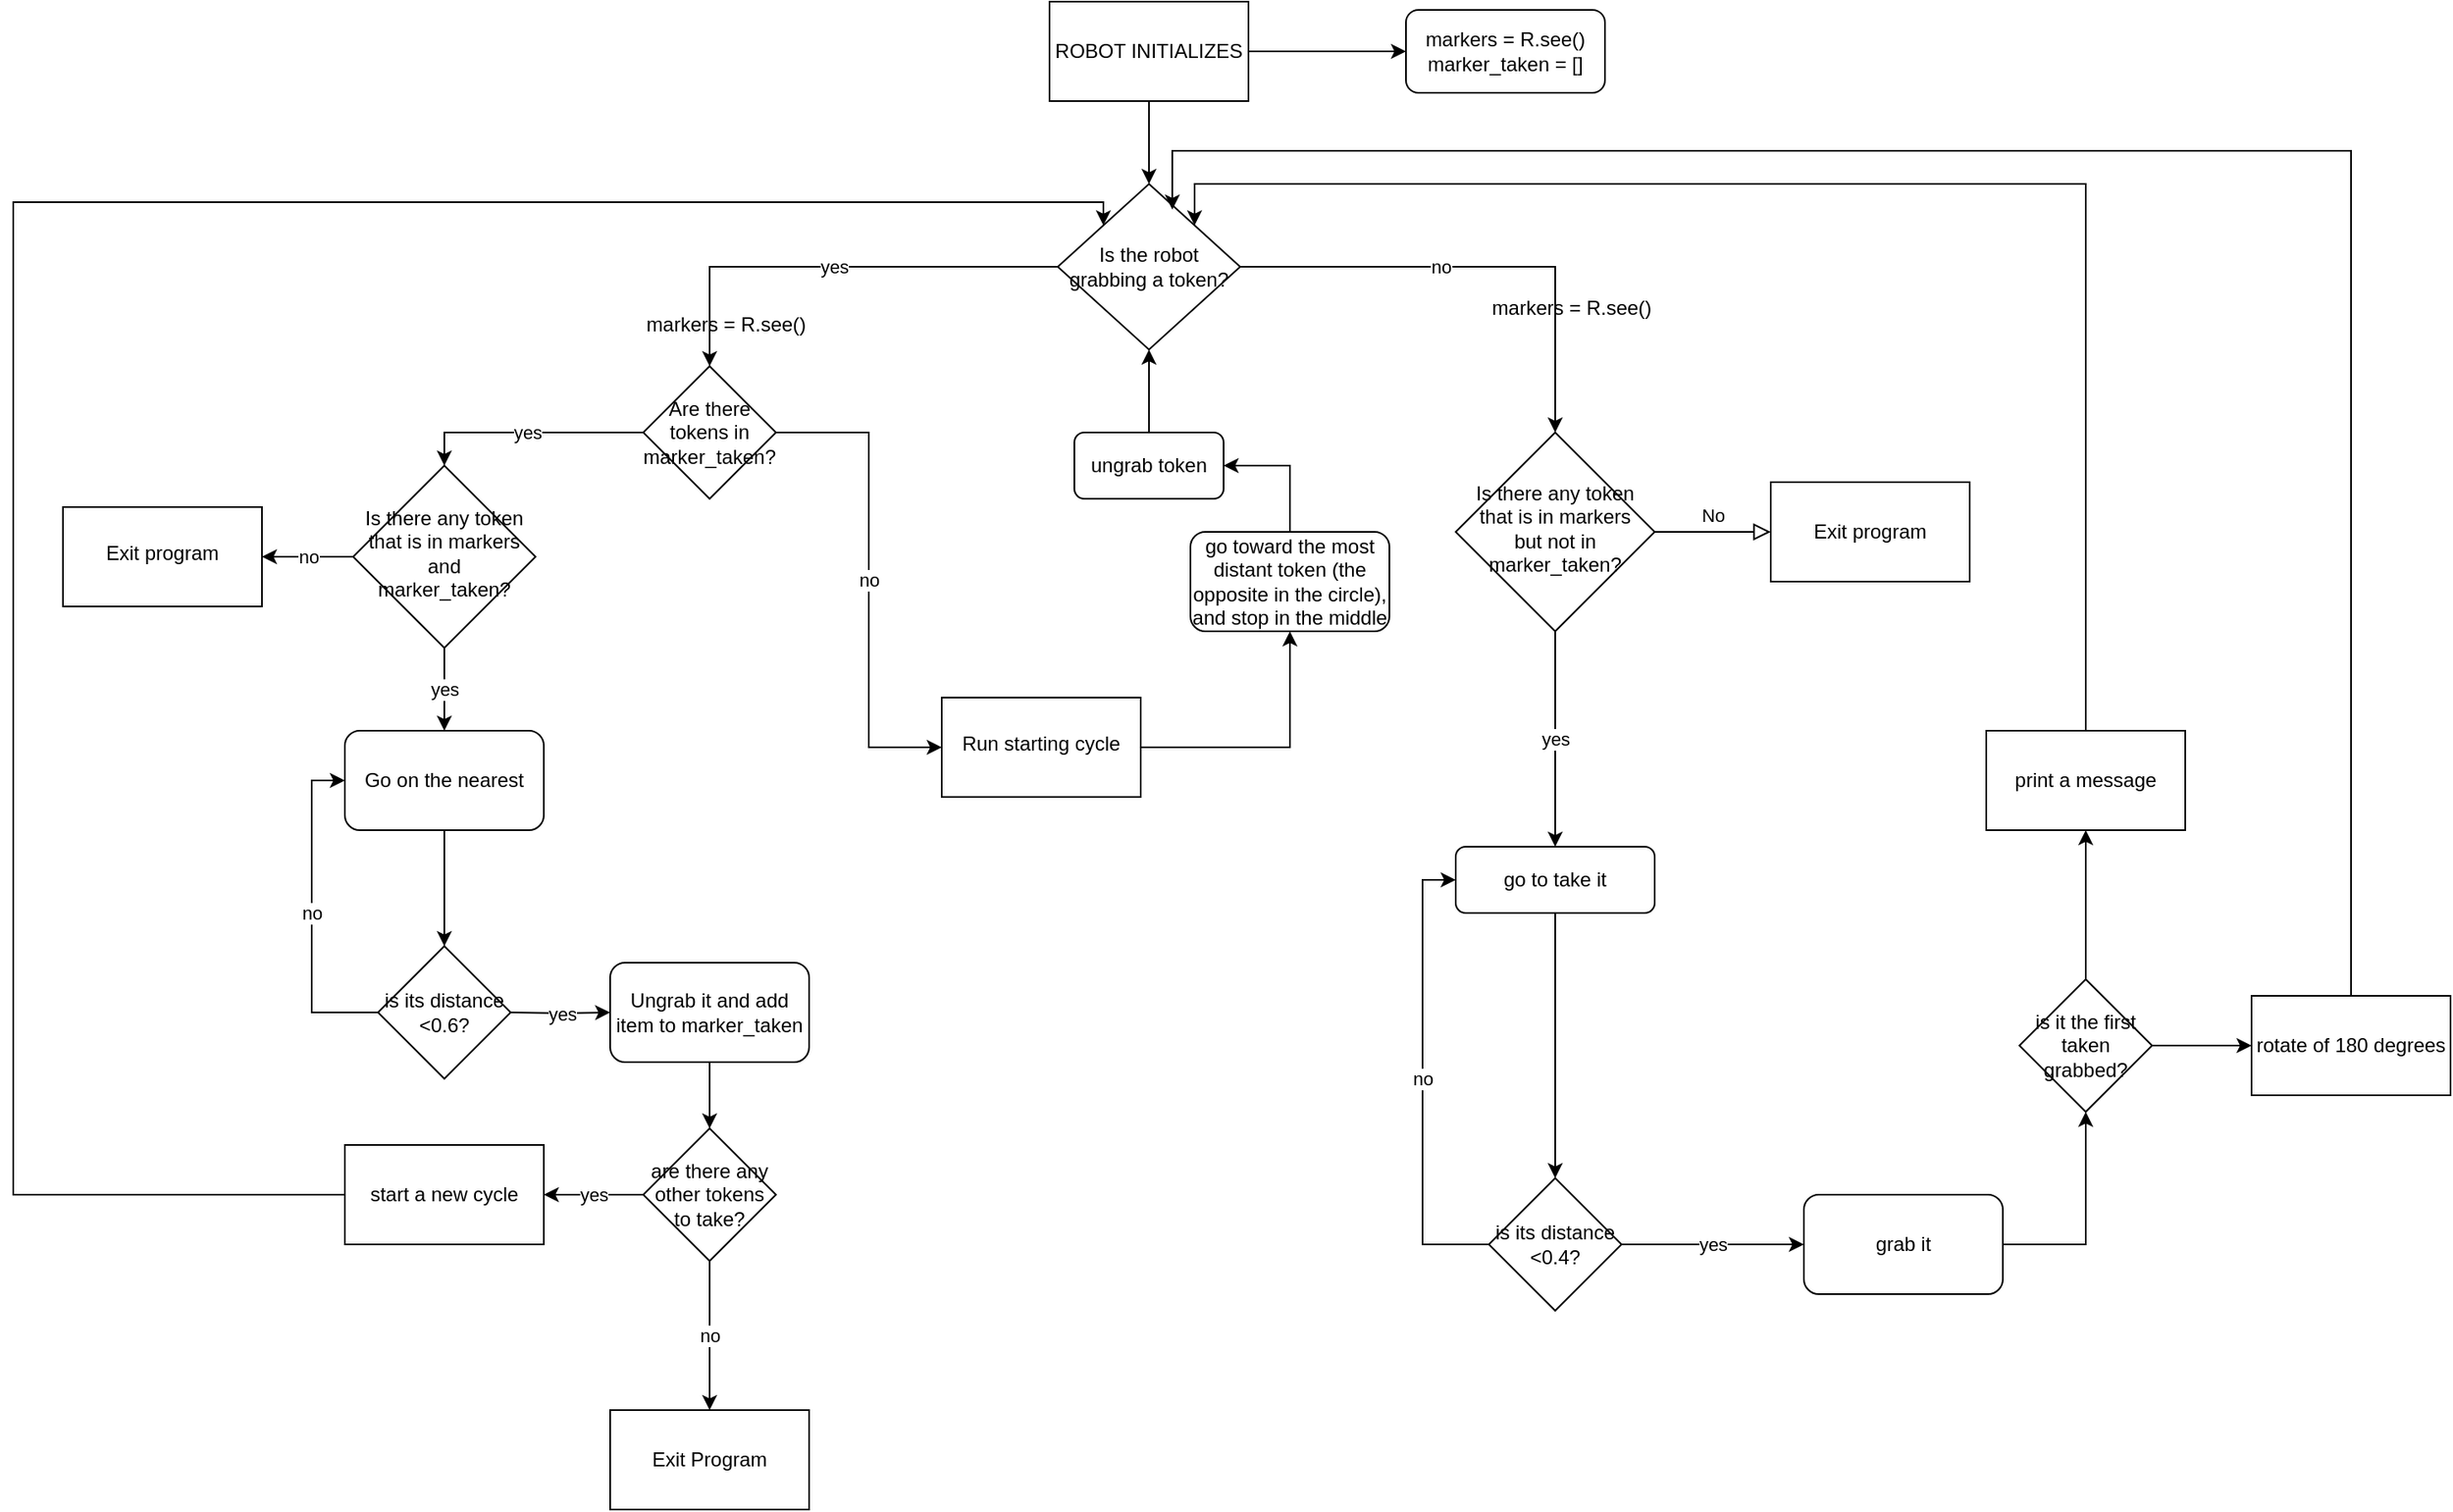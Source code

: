 <mxfile version="22.0.8" type="github">
  <diagram id="C5RBs43oDa-KdzZeNtuy" name="Page-1">
    <mxGraphModel dx="3080" dy="1277" grid="1" gridSize="10" guides="1" tooltips="1" connect="1" arrows="1" fold="1" page="1" pageScale="1" pageWidth="827" pageHeight="1169" math="0" shadow="0">
      <root>
        <mxCell id="WIyWlLk6GJQsqaUBKTNV-0" />
        <mxCell id="WIyWlLk6GJQsqaUBKTNV-1" parent="WIyWlLk6GJQsqaUBKTNV-0" />
        <mxCell id="WIyWlLk6GJQsqaUBKTNV-3" value="&lt;div&gt;markers = R.see()&lt;/div&gt;&lt;div&gt;marker_taken = []&lt;br&gt;&lt;/div&gt;" style="rounded=1;whiteSpace=wrap;html=1;fontSize=12;glass=0;strokeWidth=1;shadow=0;" parent="WIyWlLk6GJQsqaUBKTNV-1" vertex="1">
          <mxGeometry x="710" y="55" width="120" height="50" as="geometry" />
        </mxCell>
        <mxCell id="WIyWlLk6GJQsqaUBKTNV-5" value="No" style="edgeStyle=orthogonalEdgeStyle;rounded=0;html=1;jettySize=auto;orthogonalLoop=1;fontSize=11;endArrow=block;endFill=0;endSize=8;strokeWidth=1;shadow=0;labelBackgroundColor=none;" parent="WIyWlLk6GJQsqaUBKTNV-1" source="WIyWlLk6GJQsqaUBKTNV-6" target="lIqA0gHBdLy89TZlDavp-29" edge="1">
          <mxGeometry y="10" relative="1" as="geometry">
            <mxPoint as="offset" />
            <mxPoint x="940" y="370" as="targetPoint" />
          </mxGeometry>
        </mxCell>
        <mxCell id="lIqA0gHBdLy89TZlDavp-9" value="yes" style="edgeStyle=orthogonalEdgeStyle;rounded=0;orthogonalLoop=1;jettySize=auto;html=1;entryX=0.5;entryY=0;entryDx=0;entryDy=0;" parent="WIyWlLk6GJQsqaUBKTNV-1" source="WIyWlLk6GJQsqaUBKTNV-6" target="WIyWlLk6GJQsqaUBKTNV-11" edge="1">
          <mxGeometry relative="1" as="geometry">
            <mxPoint x="800.0" y="480" as="targetPoint" />
          </mxGeometry>
        </mxCell>
        <mxCell id="WIyWlLk6GJQsqaUBKTNV-6" value="Is there any token that is in markers but not in marker_taken?" style="rhombus;whiteSpace=wrap;html=1;shadow=0;fontFamily=Helvetica;fontSize=12;align=center;strokeWidth=1;spacing=6;spacingTop=-4;" parent="WIyWlLk6GJQsqaUBKTNV-1" vertex="1">
          <mxGeometry x="740" y="310" width="120" height="120" as="geometry" />
        </mxCell>
        <mxCell id="vHtTvjR8Igylle6YmEUF-21" value="" style="edgeStyle=orthogonalEdgeStyle;rounded=0;orthogonalLoop=1;jettySize=auto;html=1;" parent="WIyWlLk6GJQsqaUBKTNV-1" source="WIyWlLk6GJQsqaUBKTNV-11" edge="1">
          <mxGeometry relative="1" as="geometry">
            <mxPoint x="800" y="760" as="targetPoint" />
          </mxGeometry>
        </mxCell>
        <mxCell id="WIyWlLk6GJQsqaUBKTNV-11" value="go to take it" style="rounded=1;whiteSpace=wrap;html=1;fontSize=12;glass=0;strokeWidth=1;shadow=0;" parent="WIyWlLk6GJQsqaUBKTNV-1" vertex="1">
          <mxGeometry x="740" y="560" width="120" height="40" as="geometry" />
        </mxCell>
        <mxCell id="vHtTvjR8Igylle6YmEUF-16" value="" style="edgeStyle=orthogonalEdgeStyle;rounded=0;orthogonalLoop=1;jettySize=auto;html=1;" parent="WIyWlLk6GJQsqaUBKTNV-1" source="vHtTvjR8Igylle6YmEUF-0" target="vHtTvjR8Igylle6YmEUF-1" edge="1">
          <mxGeometry relative="1" as="geometry" />
        </mxCell>
        <mxCell id="vHtTvjR8Igylle6YmEUF-19" value="" style="edgeStyle=orthogonalEdgeStyle;rounded=0;orthogonalLoop=1;jettySize=auto;html=1;" parent="WIyWlLk6GJQsqaUBKTNV-1" source="vHtTvjR8Igylle6YmEUF-0" target="WIyWlLk6GJQsqaUBKTNV-3" edge="1">
          <mxGeometry relative="1" as="geometry" />
        </mxCell>
        <mxCell id="vHtTvjR8Igylle6YmEUF-0" value="ROBOT INITIALIZES" style="rounded=0;whiteSpace=wrap;html=1;" parent="WIyWlLk6GJQsqaUBKTNV-1" vertex="1">
          <mxGeometry x="495" y="50" width="120" height="60" as="geometry" />
        </mxCell>
        <mxCell id="lIqA0gHBdLy89TZlDavp-0" value="yes" style="edgeStyle=orthogonalEdgeStyle;rounded=0;orthogonalLoop=1;jettySize=auto;html=1;entryX=0.5;entryY=0;entryDx=0;entryDy=0;" parent="WIyWlLk6GJQsqaUBKTNV-1" source="vHtTvjR8Igylle6YmEUF-1" target="tqlXtiURug4MCvtxB7JL-0" edge="1">
          <mxGeometry relative="1" as="geometry">
            <mxPoint x="130.0" y="230" as="targetPoint" />
          </mxGeometry>
        </mxCell>
        <mxCell id="vHtTvjR8Igylle6YmEUF-1" value="Is the robot grabbing a token?" style="rhombus;whiteSpace=wrap;html=1;" parent="WIyWlLk6GJQsqaUBKTNV-1" vertex="1">
          <mxGeometry x="500" y="160" width="110" height="100" as="geometry" />
        </mxCell>
        <mxCell id="vHtTvjR8Igylle6YmEUF-4" value="no" style="endArrow=classic;html=1;rounded=0;entryX=0.5;entryY=0;entryDx=0;entryDy=0;" parent="WIyWlLk6GJQsqaUBKTNV-1" target="WIyWlLk6GJQsqaUBKTNV-6" edge="1">
          <mxGeometry x="-0.167" width="50" height="50" relative="1" as="geometry">
            <mxPoint x="610.0" y="210" as="sourcePoint" />
            <mxPoint x="830.0" y="410" as="targetPoint" />
            <Array as="points">
              <mxPoint x="800" y="210" />
            </Array>
            <mxPoint as="offset" />
          </mxGeometry>
        </mxCell>
        <mxCell id="lIqA0gHBdLy89TZlDavp-2" value="no" style="edgeStyle=orthogonalEdgeStyle;rounded=0;orthogonalLoop=1;jettySize=auto;html=1;entryX=0;entryY=0.5;entryDx=0;entryDy=0;exitX=1;exitY=0.5;exitDx=0;exitDy=0;" parent="WIyWlLk6GJQsqaUBKTNV-1" source="tqlXtiURug4MCvtxB7JL-0" target="vHtTvjR8Igylle6YmEUF-30" edge="1">
          <mxGeometry relative="1" as="geometry">
            <mxPoint x="340" y="370" as="sourcePoint" />
            <Array as="points">
              <mxPoint x="386" y="310" />
              <mxPoint x="386" y="500" />
            </Array>
          </mxGeometry>
        </mxCell>
        <mxCell id="lIqA0gHBdLy89TZlDavp-3" value="yes" style="edgeStyle=orthogonalEdgeStyle;rounded=0;orthogonalLoop=1;jettySize=auto;html=1;entryX=0.5;entryY=0;entryDx=0;entryDy=0;" parent="WIyWlLk6GJQsqaUBKTNV-1" source="vHtTvjR8Igylle6YmEUF-27" target="vHtTvjR8Igylle6YmEUF-37" edge="1">
          <mxGeometry relative="1" as="geometry" />
        </mxCell>
        <mxCell id="tqlXtiURug4MCvtxB7JL-3" value="no" style="edgeStyle=orthogonalEdgeStyle;rounded=0;orthogonalLoop=1;jettySize=auto;html=1;" edge="1" parent="WIyWlLk6GJQsqaUBKTNV-1" source="vHtTvjR8Igylle6YmEUF-27" target="tqlXtiURug4MCvtxB7JL-2">
          <mxGeometry relative="1" as="geometry" />
        </mxCell>
        <mxCell id="vHtTvjR8Igylle6YmEUF-27" value="Is there any token that is in markers and marker_taken?" style="rhombus;whiteSpace=wrap;html=1;shadow=0;strokeWidth=1;spacing=6;spacingTop=-4;" parent="WIyWlLk6GJQsqaUBKTNV-1" vertex="1">
          <mxGeometry x="75" y="330" width="110" height="110" as="geometry" />
        </mxCell>
        <mxCell id="lIqA0gHBdLy89TZlDavp-5" style="edgeStyle=orthogonalEdgeStyle;rounded=0;orthogonalLoop=1;jettySize=auto;html=1;entryX=0.5;entryY=1;entryDx=0;entryDy=0;" parent="WIyWlLk6GJQsqaUBKTNV-1" source="vHtTvjR8Igylle6YmEUF-30" target="lIqA0gHBdLy89TZlDavp-4" edge="1">
          <mxGeometry relative="1" as="geometry" />
        </mxCell>
        <mxCell id="vHtTvjR8Igylle6YmEUF-30" value="Run starting cycle" style="whiteSpace=wrap;html=1;shadow=0;strokeWidth=1;spacing=6;spacingTop=-4;" parent="WIyWlLk6GJQsqaUBKTNV-1" vertex="1">
          <mxGeometry x="430" y="470" width="120" height="60" as="geometry" />
        </mxCell>
        <mxCell id="vHtTvjR8Igylle6YmEUF-40" value="" style="edgeStyle=orthogonalEdgeStyle;rounded=0;orthogonalLoop=1;jettySize=auto;html=1;" parent="WIyWlLk6GJQsqaUBKTNV-1" source="vHtTvjR8Igylle6YmEUF-37" edge="1">
          <mxGeometry relative="1" as="geometry">
            <mxPoint x="130" y="620" as="targetPoint" />
          </mxGeometry>
        </mxCell>
        <mxCell id="vHtTvjR8Igylle6YmEUF-37" value="Go on the nearest" style="whiteSpace=wrap;html=1;rounded=1;" parent="WIyWlLk6GJQsqaUBKTNV-1" vertex="1">
          <mxGeometry x="70" y="490" width="120" height="60" as="geometry" />
        </mxCell>
        <mxCell id="vHtTvjR8Igylle6YmEUF-42" value="yes" style="edgeStyle=orthogonalEdgeStyle;rounded=0;orthogonalLoop=1;jettySize=auto;html=1;" parent="WIyWlLk6GJQsqaUBKTNV-1" target="vHtTvjR8Igylle6YmEUF-41" edge="1">
          <mxGeometry relative="1" as="geometry">
            <mxPoint x="170" y="660" as="sourcePoint" />
          </mxGeometry>
        </mxCell>
        <mxCell id="vHtTvjR8Igylle6YmEUF-43" value="no" style="edgeStyle=orthogonalEdgeStyle;rounded=0;orthogonalLoop=1;jettySize=auto;html=1;entryX=0;entryY=0.5;entryDx=0;entryDy=0;" parent="WIyWlLk6GJQsqaUBKTNV-1" target="vHtTvjR8Igylle6YmEUF-37" edge="1">
          <mxGeometry relative="1" as="geometry">
            <Array as="points">
              <mxPoint x="50" y="660" />
              <mxPoint x="50" y="520" />
            </Array>
            <mxPoint x="90" y="660" as="sourcePoint" />
          </mxGeometry>
        </mxCell>
        <mxCell id="lIqA0gHBdLy89TZlDavp-21" value="" style="edgeStyle=orthogonalEdgeStyle;rounded=0;orthogonalLoop=1;jettySize=auto;html=1;" parent="WIyWlLk6GJQsqaUBKTNV-1" source="vHtTvjR8Igylle6YmEUF-41" target="lIqA0gHBdLy89TZlDavp-20" edge="1">
          <mxGeometry relative="1" as="geometry" />
        </mxCell>
        <mxCell id="vHtTvjR8Igylle6YmEUF-41" value="Ungrab it and add item to marker_taken" style="whiteSpace=wrap;html=1;rounded=1;" parent="WIyWlLk6GJQsqaUBKTNV-1" vertex="1">
          <mxGeometry x="230" y="630" width="120" height="60" as="geometry" />
        </mxCell>
        <mxCell id="lIqA0gHBdLy89TZlDavp-7" style="edgeStyle=orthogonalEdgeStyle;rounded=0;orthogonalLoop=1;jettySize=auto;html=1;entryX=1;entryY=0.5;entryDx=0;entryDy=0;" parent="WIyWlLk6GJQsqaUBKTNV-1" source="lIqA0gHBdLy89TZlDavp-4" target="lIqA0gHBdLy89TZlDavp-6" edge="1">
          <mxGeometry relative="1" as="geometry" />
        </mxCell>
        <mxCell id="lIqA0gHBdLy89TZlDavp-4" value="go toward the most distant token (the opposite in the circle), and stop in the middle" style="rounded=1;whiteSpace=wrap;html=1;" parent="WIyWlLk6GJQsqaUBKTNV-1" vertex="1">
          <mxGeometry x="580" y="370" width="120" height="60" as="geometry" />
        </mxCell>
        <mxCell id="lIqA0gHBdLy89TZlDavp-8" style="edgeStyle=orthogonalEdgeStyle;rounded=0;orthogonalLoop=1;jettySize=auto;html=1;exitX=0.5;exitY=0;exitDx=0;exitDy=0;entryX=0.5;entryY=1;entryDx=0;entryDy=0;" parent="WIyWlLk6GJQsqaUBKTNV-1" source="lIqA0gHBdLy89TZlDavp-6" target="vHtTvjR8Igylle6YmEUF-1" edge="1">
          <mxGeometry relative="1" as="geometry" />
        </mxCell>
        <mxCell id="lIqA0gHBdLy89TZlDavp-6" value="ungrab token" style="rounded=1;whiteSpace=wrap;html=1;" parent="WIyWlLk6GJQsqaUBKTNV-1" vertex="1">
          <mxGeometry x="510" y="310" width="90" height="40" as="geometry" />
        </mxCell>
        <mxCell id="lIqA0gHBdLy89TZlDavp-11" value="is its distance &amp;lt;0.6?" style="rhombus;whiteSpace=wrap;html=1;" parent="WIyWlLk6GJQsqaUBKTNV-1" vertex="1">
          <mxGeometry x="90" y="620" width="80" height="80" as="geometry" />
        </mxCell>
        <mxCell id="lIqA0gHBdLy89TZlDavp-15" value="no" style="edgeStyle=orthogonalEdgeStyle;rounded=0;orthogonalLoop=1;jettySize=auto;html=1;entryX=0;entryY=0.5;entryDx=0;entryDy=0;" parent="WIyWlLk6GJQsqaUBKTNV-1" source="lIqA0gHBdLy89TZlDavp-13" target="WIyWlLk6GJQsqaUBKTNV-11" edge="1">
          <mxGeometry relative="1" as="geometry">
            <Array as="points">
              <mxPoint x="720" y="800" />
              <mxPoint x="720" y="580" />
            </Array>
          </mxGeometry>
        </mxCell>
        <mxCell id="lIqA0gHBdLy89TZlDavp-18" value="yes" style="edgeStyle=orthogonalEdgeStyle;rounded=0;orthogonalLoop=1;jettySize=auto;html=1;" parent="WIyWlLk6GJQsqaUBKTNV-1" source="lIqA0gHBdLy89TZlDavp-13" target="lIqA0gHBdLy89TZlDavp-17" edge="1">
          <mxGeometry relative="1" as="geometry" />
        </mxCell>
        <mxCell id="lIqA0gHBdLy89TZlDavp-13" value="is its distance &amp;lt;0.4?" style="rhombus;whiteSpace=wrap;html=1;" parent="WIyWlLk6GJQsqaUBKTNV-1" vertex="1">
          <mxGeometry x="760" y="760" width="80" height="80" as="geometry" />
        </mxCell>
        <mxCell id="lIqA0gHBdLy89TZlDavp-32" style="edgeStyle=orthogonalEdgeStyle;rounded=0;orthogonalLoop=1;jettySize=auto;html=1;entryX=0.5;entryY=1;entryDx=0;entryDy=0;" parent="WIyWlLk6GJQsqaUBKTNV-1" source="lIqA0gHBdLy89TZlDavp-17" target="lIqA0gHBdLy89TZlDavp-30" edge="1">
          <mxGeometry relative="1" as="geometry" />
        </mxCell>
        <mxCell id="lIqA0gHBdLy89TZlDavp-17" value="grab it" style="rounded=1;whiteSpace=wrap;html=1;" parent="WIyWlLk6GJQsqaUBKTNV-1" vertex="1">
          <mxGeometry x="950" y="770" width="120" height="60" as="geometry" />
        </mxCell>
        <mxCell id="lIqA0gHBdLy89TZlDavp-23" value="no" style="edgeStyle=orthogonalEdgeStyle;rounded=0;orthogonalLoop=1;jettySize=auto;html=1;" parent="WIyWlLk6GJQsqaUBKTNV-1" source="lIqA0gHBdLy89TZlDavp-20" target="lIqA0gHBdLy89TZlDavp-22" edge="1">
          <mxGeometry relative="1" as="geometry" />
        </mxCell>
        <mxCell id="lIqA0gHBdLy89TZlDavp-25" value="yes" style="edgeStyle=orthogonalEdgeStyle;rounded=0;orthogonalLoop=1;jettySize=auto;html=1;" parent="WIyWlLk6GJQsqaUBKTNV-1" source="lIqA0gHBdLy89TZlDavp-20" target="lIqA0gHBdLy89TZlDavp-24" edge="1">
          <mxGeometry relative="1" as="geometry" />
        </mxCell>
        <mxCell id="lIqA0gHBdLy89TZlDavp-20" value="are there any other tokens to take?" style="rhombus;whiteSpace=wrap;html=1;" parent="WIyWlLk6GJQsqaUBKTNV-1" vertex="1">
          <mxGeometry x="250" y="730" width="80" height="80" as="geometry" />
        </mxCell>
        <mxCell id="lIqA0gHBdLy89TZlDavp-22" value="Exit Program" style="whiteSpace=wrap;html=1;" parent="WIyWlLk6GJQsqaUBKTNV-1" vertex="1">
          <mxGeometry x="230" y="900" width="120" height="60" as="geometry" />
        </mxCell>
        <mxCell id="lIqA0gHBdLy89TZlDavp-24" value="start a new cycle" style="whiteSpace=wrap;html=1;" parent="WIyWlLk6GJQsqaUBKTNV-1" vertex="1">
          <mxGeometry x="70" y="740" width="120" height="60" as="geometry" />
        </mxCell>
        <mxCell id="lIqA0gHBdLy89TZlDavp-26" style="edgeStyle=orthogonalEdgeStyle;rounded=0;orthogonalLoop=1;jettySize=auto;html=1;entryX=0;entryY=0;entryDx=0;entryDy=0;" parent="WIyWlLk6GJQsqaUBKTNV-1" source="lIqA0gHBdLy89TZlDavp-24" target="vHtTvjR8Igylle6YmEUF-1" edge="1">
          <mxGeometry relative="1" as="geometry">
            <Array as="points">
              <mxPoint x="-130" y="770" />
              <mxPoint x="-130" y="171" />
              <mxPoint x="528" y="171" />
            </Array>
          </mxGeometry>
        </mxCell>
        <mxCell id="lIqA0gHBdLy89TZlDavp-27" value="markers = R.see()" style="text;html=1;strokeColor=none;fillColor=none;align=center;verticalAlign=middle;whiteSpace=wrap;rounded=0;" parent="WIyWlLk6GJQsqaUBKTNV-1" vertex="1">
          <mxGeometry x="250" y="230" width="100" height="30" as="geometry" />
        </mxCell>
        <mxCell id="lIqA0gHBdLy89TZlDavp-28" value="markers = R.see()" style="text;html=1;strokeColor=none;fillColor=none;align=center;verticalAlign=middle;whiteSpace=wrap;rounded=0;" parent="WIyWlLk6GJQsqaUBKTNV-1" vertex="1">
          <mxGeometry x="760" y="220" width="100" height="30" as="geometry" />
        </mxCell>
        <mxCell id="lIqA0gHBdLy89TZlDavp-29" value="Exit program" style="rounded=0;whiteSpace=wrap;html=1;" parent="WIyWlLk6GJQsqaUBKTNV-1" vertex="1">
          <mxGeometry x="930.0" y="340" width="120" height="60" as="geometry" />
        </mxCell>
        <mxCell id="lIqA0gHBdLy89TZlDavp-34" value="" style="edgeStyle=orthogonalEdgeStyle;rounded=0;orthogonalLoop=1;jettySize=auto;html=1;" parent="WIyWlLk6GJQsqaUBKTNV-1" source="lIqA0gHBdLy89TZlDavp-30" target="lIqA0gHBdLy89TZlDavp-33" edge="1">
          <mxGeometry relative="1" as="geometry" />
        </mxCell>
        <mxCell id="lIqA0gHBdLy89TZlDavp-37" value="" style="edgeStyle=orthogonalEdgeStyle;rounded=0;orthogonalLoop=1;jettySize=auto;html=1;" parent="WIyWlLk6GJQsqaUBKTNV-1" source="lIqA0gHBdLy89TZlDavp-30" target="lIqA0gHBdLy89TZlDavp-36" edge="1">
          <mxGeometry relative="1" as="geometry" />
        </mxCell>
        <mxCell id="lIqA0gHBdLy89TZlDavp-30" value="is it the first taken grabbed?" style="rhombus;whiteSpace=wrap;html=1;" parent="WIyWlLk6GJQsqaUBKTNV-1" vertex="1">
          <mxGeometry x="1080" y="640" width="80" height="80" as="geometry" />
        </mxCell>
        <mxCell id="lIqA0gHBdLy89TZlDavp-35" style="edgeStyle=orthogonalEdgeStyle;rounded=0;orthogonalLoop=1;jettySize=auto;html=1;entryX=1;entryY=0;entryDx=0;entryDy=0;" parent="WIyWlLk6GJQsqaUBKTNV-1" source="lIqA0gHBdLy89TZlDavp-33" target="vHtTvjR8Igylle6YmEUF-1" edge="1">
          <mxGeometry relative="1" as="geometry">
            <Array as="points">
              <mxPoint x="1120" y="160" />
              <mxPoint x="582" y="160" />
            </Array>
          </mxGeometry>
        </mxCell>
        <mxCell id="lIqA0gHBdLy89TZlDavp-33" value="print a message" style="whiteSpace=wrap;html=1;" parent="WIyWlLk6GJQsqaUBKTNV-1" vertex="1">
          <mxGeometry x="1060" y="490" width="120" height="60" as="geometry" />
        </mxCell>
        <mxCell id="lIqA0gHBdLy89TZlDavp-36" value="rotate of 180 degrees" style="whiteSpace=wrap;html=1;" parent="WIyWlLk6GJQsqaUBKTNV-1" vertex="1">
          <mxGeometry x="1220" y="650" width="120" height="60" as="geometry" />
        </mxCell>
        <mxCell id="lIqA0gHBdLy89TZlDavp-38" style="edgeStyle=orthogonalEdgeStyle;rounded=0;orthogonalLoop=1;jettySize=auto;html=1;entryX=0.628;entryY=0.155;entryDx=0;entryDy=0;entryPerimeter=0;" parent="WIyWlLk6GJQsqaUBKTNV-1" source="lIqA0gHBdLy89TZlDavp-36" target="vHtTvjR8Igylle6YmEUF-1" edge="1">
          <mxGeometry relative="1" as="geometry">
            <Array as="points">
              <mxPoint x="1280" y="140" />
              <mxPoint x="569" y="140" />
            </Array>
          </mxGeometry>
        </mxCell>
        <mxCell id="tqlXtiURug4MCvtxB7JL-1" value="yes" style="edgeStyle=orthogonalEdgeStyle;rounded=0;orthogonalLoop=1;jettySize=auto;html=1;entryX=0.5;entryY=0;entryDx=0;entryDy=0;" edge="1" parent="WIyWlLk6GJQsqaUBKTNV-1" source="tqlXtiURug4MCvtxB7JL-0" target="vHtTvjR8Igylle6YmEUF-27">
          <mxGeometry relative="1" as="geometry" />
        </mxCell>
        <mxCell id="tqlXtiURug4MCvtxB7JL-0" value="Are there tokens in marker_taken?" style="rhombus;whiteSpace=wrap;html=1;" vertex="1" parent="WIyWlLk6GJQsqaUBKTNV-1">
          <mxGeometry x="250" y="270" width="80" height="80" as="geometry" />
        </mxCell>
        <mxCell id="tqlXtiURug4MCvtxB7JL-2" value="Exit program" style="whiteSpace=wrap;html=1;shadow=0;strokeWidth=1;spacing=6;spacingTop=-4;" vertex="1" parent="WIyWlLk6GJQsqaUBKTNV-1">
          <mxGeometry x="-100" y="355" width="120" height="60" as="geometry" />
        </mxCell>
      </root>
    </mxGraphModel>
  </diagram>
</mxfile>
